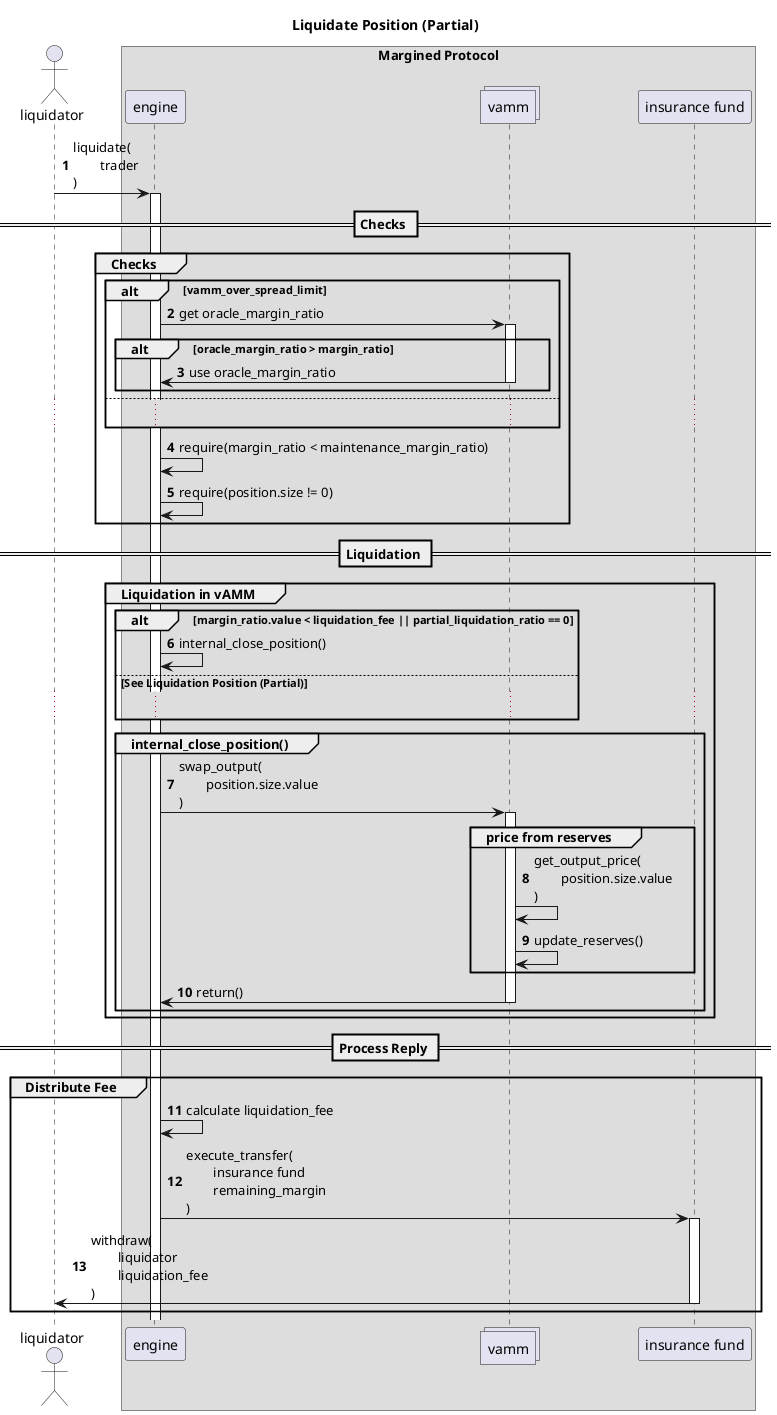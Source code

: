 @startuml
autonumber
actor liquidator    

box "Margined Protocol" 
    participant engine    
    collections vamm     
    participant "insurance fund" as insurance    
end box

' box "External"
'     collections "Eligible Collateral" as token
' end box


title Liquidate Position (Partial)

liquidator -> engine : liquidate(\n\ttrader\n)
activate engine

== Checks ==
Group Checks
    alt vamm_over_spread_limit
        engine -> vamm : get oracle_margin_ratio
        activate vamm
        alt oracle_margin_ratio > margin_ratio
            vamm -> engine : use oracle_margin_ratio
            deactivate vamm
        end
    else
        ...
    end 

    engine -> engine : require(margin_ratio < maintenance_margin_ratio)

    engine -> engine : require(position.size != 0)
end
== Liquidation ==
Group Liquidation in vAMM
    alt margin_ratio.value < liquidation_fee || partial_liquidation_ratio == 0
        engine -> engine : internal_close_position()
    else See Liquidation Position (Partial)
        ...
    end

    Group internal_close_position()
        engine -> vamm : swap_output(\n\tposition.size.value\n)
        activate vamm

        Group price from reserves
            vamm -> vamm: get_output_price(\n\tposition.size.value\n)
            vamm -> vamm: update_reserves()
        end
        
        vamm -> engine: return()
        deactivate vamm
    end
end
    == Process Reply ==
Group Distribute Fee
    engine -> engine : calculate liquidation_fee

    engine -> insurance : execute_transfer(\n\tinsurance fund\n\tremaining_margin\n)
    activate insurance

    insurance -> liquidator : withdraw(\n\tliquidator\n\tliquidation_fee\n)
    deactivate insurance
end

@enduml